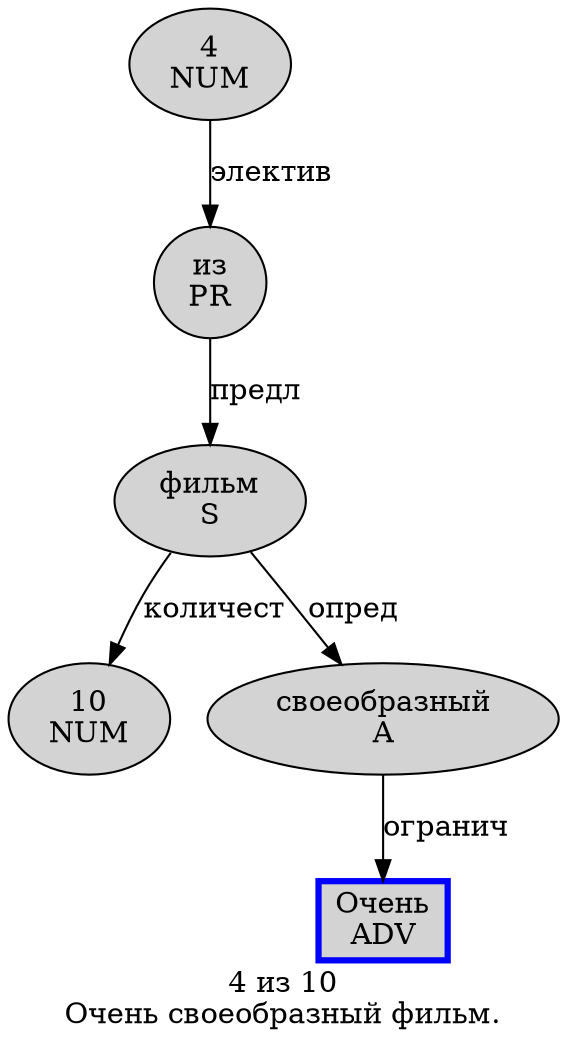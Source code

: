 digraph SENTENCE_4035 {
	graph [label="4 из 10
Очень своеобразный фильм."]
	node [style=filled]
		0 [label="4
NUM" color="" fillcolor=lightgray penwidth=1 shape=ellipse]
		1 [label="из
PR" color="" fillcolor=lightgray penwidth=1 shape=ellipse]
		2 [label="10
NUM" color="" fillcolor=lightgray penwidth=1 shape=ellipse]
		3 [label="Очень
ADV" color=blue fillcolor=lightgray penwidth=3 shape=box]
		4 [label="своеобразный
A" color="" fillcolor=lightgray penwidth=1 shape=ellipse]
		5 [label="фильм
S" color="" fillcolor=lightgray penwidth=1 shape=ellipse]
			4 -> 3 [label="огранич"]
			5 -> 2 [label="количест"]
			5 -> 4 [label="опред"]
			0 -> 1 [label="электив"]
			1 -> 5 [label="предл"]
}